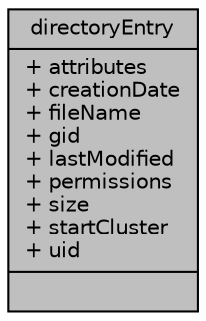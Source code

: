 digraph "directoryEntry"
{
 // LATEX_PDF_SIZE
  edge [fontname="Helvetica",fontsize="10",labelfontname="Helvetica",labelfontsize="10"];
  node [fontname="Helvetica",fontsize="10",shape=record];
  Node1 [label="{directoryEntry\n|+ attributes\l+ creationDate\l+ fileName\l+ gid\l+ lastModified\l+ permissions\l+ size\l+ startCluster\l+ uid\l|}",height=0.2,width=0.4,color="black", fillcolor="grey75", style="filled", fontcolor="black",tooltip=" "];
}

